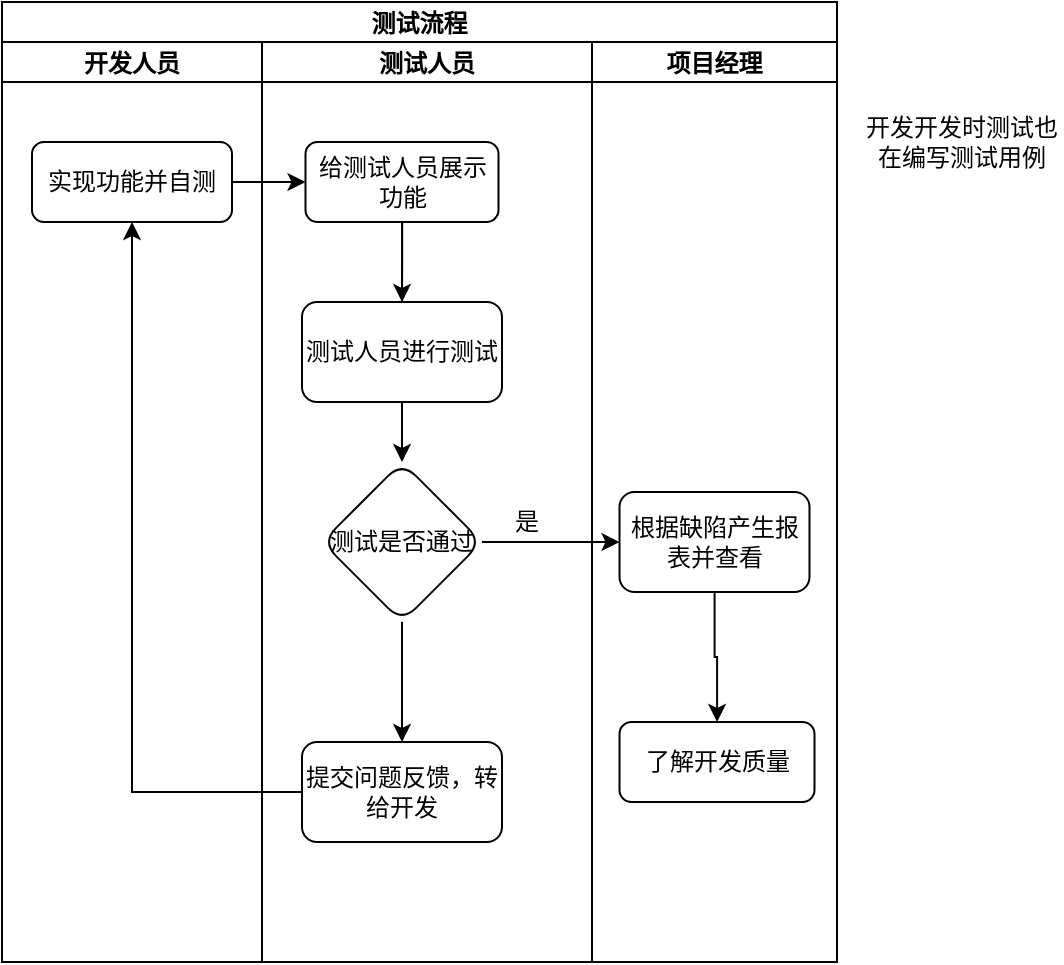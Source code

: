 <mxfile version="20.0.1" type="github">
  <diagram id="uUhIRwJII2Dc9x-m6H8B" name="Page-1">
    <mxGraphModel dx="734" dy="428" grid="1" gridSize="10" guides="1" tooltips="1" connect="1" arrows="1" fold="1" page="1" pageScale="1" pageWidth="827" pageHeight="1169" math="0" shadow="0">
      <root>
        <mxCell id="0" />
        <mxCell id="1" parent="0" />
        <mxCell id="0yK8hHSzg7FP9k2CC4zy-1" value="测试流程" style="swimlane;childLayout=stackLayout;resizeParent=1;resizeParentMax=0;startSize=20;" parent="1" vertex="1">
          <mxGeometry x="220" y="10" width="417.5" height="480" as="geometry" />
        </mxCell>
        <mxCell id="0yK8hHSzg7FP9k2CC4zy-2" value="开发人员" style="swimlane;startSize=20;" parent="0yK8hHSzg7FP9k2CC4zy-1" vertex="1">
          <mxGeometry y="20" width="130" height="460" as="geometry" />
        </mxCell>
        <mxCell id="0yK8hHSzg7FP9k2CC4zy-5" value="实现功能并自测" style="rounded=1;whiteSpace=wrap;html=1;" parent="0yK8hHSzg7FP9k2CC4zy-2" vertex="1">
          <mxGeometry x="15" y="50" width="100" height="40" as="geometry" />
        </mxCell>
        <mxCell id="0yK8hHSzg7FP9k2CC4zy-3" value="测试人员" style="swimlane;startSize=20;" parent="0yK8hHSzg7FP9k2CC4zy-1" vertex="1">
          <mxGeometry x="130" y="20" width="165" height="460" as="geometry" />
        </mxCell>
        <mxCell id="0yK8hHSzg7FP9k2CC4zy-6" value="给测试人员展示功能" style="rounded=1;whiteSpace=wrap;html=1;" parent="0yK8hHSzg7FP9k2CC4zy-3" vertex="1">
          <mxGeometry x="21.75" y="50" width="96.5" height="40" as="geometry" />
        </mxCell>
        <mxCell id="BMzEri6EMmztVmvViAoe-6" value="提交问题反馈，转给开发" style="whiteSpace=wrap;html=1;rounded=1;" vertex="1" parent="0yK8hHSzg7FP9k2CC4zy-3">
          <mxGeometry x="20" y="350" width="100" height="50" as="geometry" />
        </mxCell>
        <mxCell id="BMzEri6EMmztVmvViAoe-9" value="否" style="text;html=1;strokeColor=none;fillColor=none;align=center;verticalAlign=middle;whiteSpace=wrap;rounded=0;" vertex="1" parent="0yK8hHSzg7FP9k2CC4zy-3">
          <mxGeometry x="70" y="230" width="40" height="20" as="geometry" />
        </mxCell>
        <mxCell id="BMzEri6EMmztVmvViAoe-10" value="是" style="text;html=1;strokeColor=none;fillColor=none;align=center;verticalAlign=middle;whiteSpace=wrap;rounded=0;" vertex="1" parent="0yK8hHSzg7FP9k2CC4zy-3">
          <mxGeometry x="110" y="230" width="45" height="20" as="geometry" />
        </mxCell>
        <mxCell id="BMzEri6EMmztVmvViAoe-2" value="测试是否通过" style="rhombus;whiteSpace=wrap;html=1;rounded=1;" vertex="1" parent="0yK8hHSzg7FP9k2CC4zy-3">
          <mxGeometry x="30" y="210" width="80" height="80" as="geometry" />
        </mxCell>
        <mxCell id="BMzEri6EMmztVmvViAoe-7" value="" style="edgeStyle=orthogonalEdgeStyle;rounded=0;orthogonalLoop=1;jettySize=auto;html=1;" edge="1" parent="0yK8hHSzg7FP9k2CC4zy-3" source="BMzEri6EMmztVmvViAoe-2" target="BMzEri6EMmztVmvViAoe-6">
          <mxGeometry relative="1" as="geometry" />
        </mxCell>
        <mxCell id="BMzEri6EMmztVmvViAoe-11" value="测试人员进行测试" style="whiteSpace=wrap;html=1;rounded=1;" vertex="1" parent="0yK8hHSzg7FP9k2CC4zy-3">
          <mxGeometry x="20" y="130" width="100" height="50" as="geometry" />
        </mxCell>
        <mxCell id="BMzEri6EMmztVmvViAoe-12" value="" style="edgeStyle=orthogonalEdgeStyle;rounded=0;orthogonalLoop=1;jettySize=auto;html=1;" edge="1" parent="0yK8hHSzg7FP9k2CC4zy-3" source="0yK8hHSzg7FP9k2CC4zy-6" target="BMzEri6EMmztVmvViAoe-11">
          <mxGeometry relative="1" as="geometry" />
        </mxCell>
        <mxCell id="BMzEri6EMmztVmvViAoe-13" value="" style="edgeStyle=orthogonalEdgeStyle;rounded=0;orthogonalLoop=1;jettySize=auto;html=1;endArrow=none;" edge="1" parent="0yK8hHSzg7FP9k2CC4zy-3" source="0yK8hHSzg7FP9k2CC4zy-6" target="BMzEri6EMmztVmvViAoe-11">
          <mxGeometry relative="1" as="geometry">
            <mxPoint x="70.1" y="90" as="sourcePoint" />
            <mxPoint x="70" y="150" as="targetPoint" />
          </mxGeometry>
        </mxCell>
        <mxCell id="BMzEri6EMmztVmvViAoe-3" value="" style="edgeStyle=orthogonalEdgeStyle;rounded=0;orthogonalLoop=1;jettySize=auto;html=1;startArrow=none;" edge="1" parent="0yK8hHSzg7FP9k2CC4zy-3" source="BMzEri6EMmztVmvViAoe-11" target="BMzEri6EMmztVmvViAoe-2">
          <mxGeometry relative="1" as="geometry" />
        </mxCell>
        <mxCell id="BMzEri6EMmztVmvViAoe-1" value="" style="edgeStyle=orthogonalEdgeStyle;rounded=0;orthogonalLoop=1;jettySize=auto;html=1;" edge="1" parent="0yK8hHSzg7FP9k2CC4zy-1" source="0yK8hHSzg7FP9k2CC4zy-5" target="0yK8hHSzg7FP9k2CC4zy-6">
          <mxGeometry relative="1" as="geometry" />
        </mxCell>
        <mxCell id="BMzEri6EMmztVmvViAoe-8" style="edgeStyle=orthogonalEdgeStyle;rounded=0;orthogonalLoop=1;jettySize=auto;html=1;entryX=0.5;entryY=1;entryDx=0;entryDy=0;" edge="1" parent="0yK8hHSzg7FP9k2CC4zy-1" source="BMzEri6EMmztVmvViAoe-6" target="0yK8hHSzg7FP9k2CC4zy-5">
          <mxGeometry relative="1" as="geometry" />
        </mxCell>
        <mxCell id="BMzEri6EMmztVmvViAoe-5" value="" style="edgeStyle=orthogonalEdgeStyle;rounded=0;orthogonalLoop=1;jettySize=auto;html=1;" edge="1" parent="0yK8hHSzg7FP9k2CC4zy-1" source="BMzEri6EMmztVmvViAoe-2" target="BMzEri6EMmztVmvViAoe-4">
          <mxGeometry relative="1" as="geometry" />
        </mxCell>
        <mxCell id="0yK8hHSzg7FP9k2CC4zy-4" value="项目经理" style="swimlane;startSize=20;" parent="0yK8hHSzg7FP9k2CC4zy-1" vertex="1">
          <mxGeometry x="295" y="20" width="122.5" height="460" as="geometry" />
        </mxCell>
        <mxCell id="BMzEri6EMmztVmvViAoe-16" value="" style="edgeStyle=orthogonalEdgeStyle;rounded=0;orthogonalLoop=1;jettySize=auto;html=1;" edge="1" parent="0yK8hHSzg7FP9k2CC4zy-4" source="BMzEri6EMmztVmvViAoe-4" target="BMzEri6EMmztVmvViAoe-15">
          <mxGeometry relative="1" as="geometry" />
        </mxCell>
        <mxCell id="BMzEri6EMmztVmvViAoe-4" value="根据缺陷产生报表并查看" style="whiteSpace=wrap;html=1;rounded=1;" vertex="1" parent="0yK8hHSzg7FP9k2CC4zy-4">
          <mxGeometry x="13.75" y="225" width="95" height="50" as="geometry" />
        </mxCell>
        <mxCell id="BMzEri6EMmztVmvViAoe-15" value="了解开发质量" style="whiteSpace=wrap;html=1;rounded=1;" vertex="1" parent="0yK8hHSzg7FP9k2CC4zy-4">
          <mxGeometry x="13.75" y="340" width="97.5" height="40" as="geometry" />
        </mxCell>
        <mxCell id="BMzEri6EMmztVmvViAoe-17" value="开发开发时测试也在编写测试用例" style="text;html=1;strokeColor=none;fillColor=none;align=center;verticalAlign=middle;whiteSpace=wrap;rounded=0;" vertex="1" parent="1">
          <mxGeometry x="650" y="50" width="100" height="60" as="geometry" />
        </mxCell>
      </root>
    </mxGraphModel>
  </diagram>
</mxfile>
